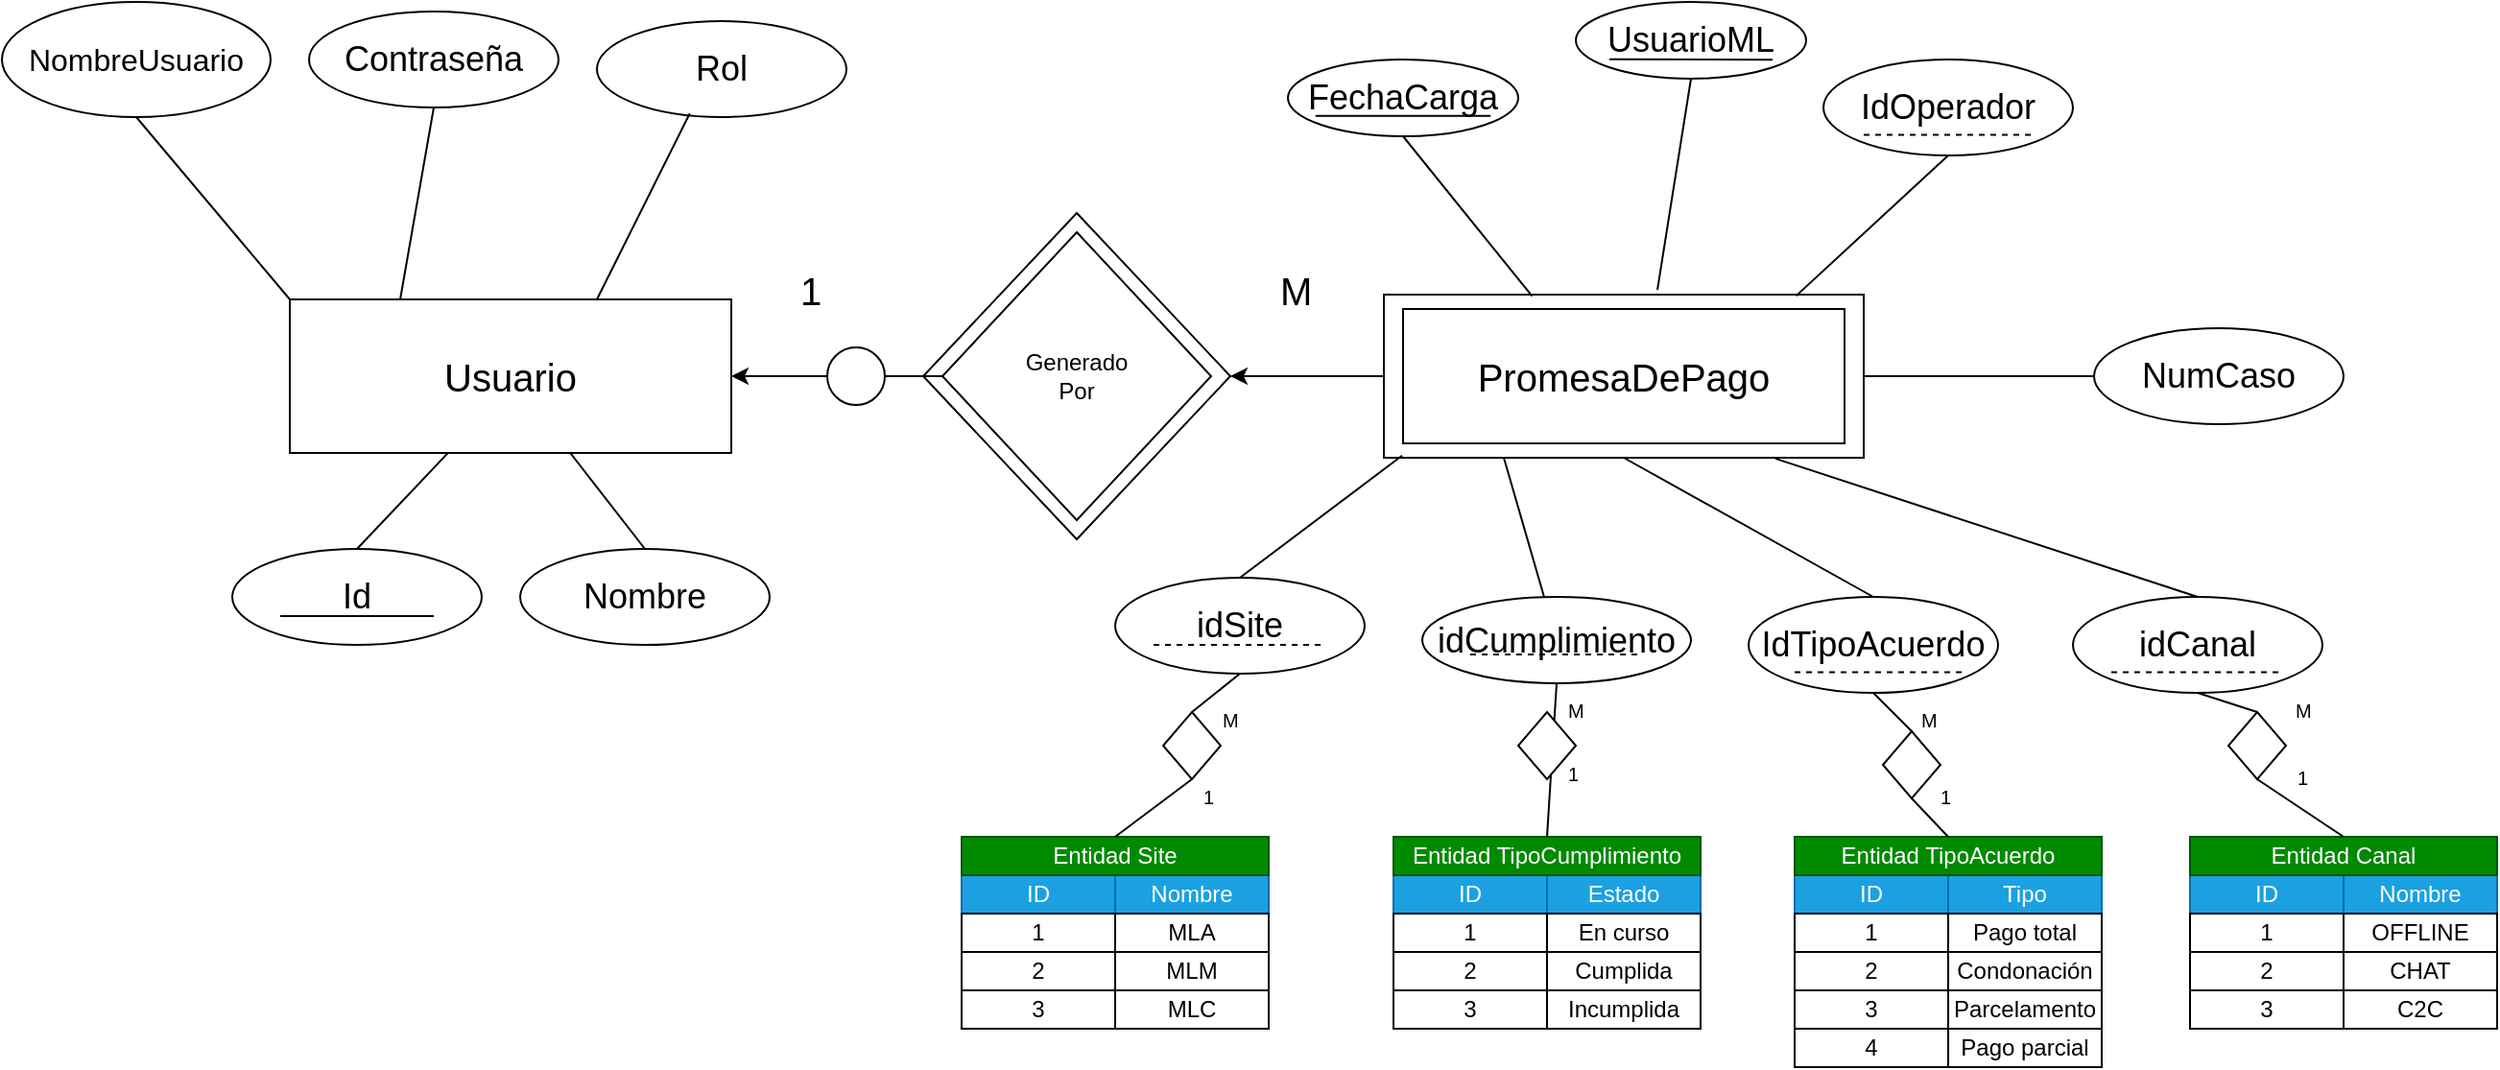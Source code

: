 <mxfile version="28.2.5">
  <diagram name="Página-1" id="k-3ibFHg4S0U-xlwegbj">
    <mxGraphModel dx="2610" dy="946" grid="1" gridSize="10" guides="1" tooltips="1" connect="1" arrows="1" fold="1" page="1" pageScale="1" pageWidth="827" pageHeight="1169" math="0" shadow="0">
      <root>
        <mxCell id="0" />
        <mxCell id="1" parent="0" />
        <mxCell id="hnTgBydZxQqfQA9b3OAg-20" value="" style="rhombus;whiteSpace=wrap;html=1;" parent="1" vertex="1">
          <mxGeometry x="-120" y="270" width="160" height="170" as="geometry" />
        </mxCell>
        <mxCell id="hnTgBydZxQqfQA9b3OAg-21" style="edgeStyle=orthogonalEdgeStyle;rounded=0;orthogonalLoop=1;jettySize=auto;html=1;entryX=1;entryY=0.5;entryDx=0;entryDy=0;" parent="1" source="hnTgBydZxQqfQA9b3OAg-17" target="hnTgBydZxQqfQA9b3OAg-20" edge="1">
          <mxGeometry relative="1" as="geometry" />
        </mxCell>
        <mxCell id="hnTgBydZxQqfQA9b3OAg-17" value="" style="rounded=0;whiteSpace=wrap;html=1;" parent="1" vertex="1">
          <mxGeometry x="120" y="312.5" width="250" height="85" as="geometry" />
        </mxCell>
        <mxCell id="hnTgBydZxQqfQA9b3OAg-2" value="&lt;font style=&quot;font-size: 20px;&quot;&gt;Usuario&lt;/font&gt;" style="rounded=0;whiteSpace=wrap;html=1;" parent="1" vertex="1">
          <mxGeometry x="-450" y="315" width="230" height="80" as="geometry" />
        </mxCell>
        <mxCell id="hnTgBydZxQqfQA9b3OAg-4" value="&lt;font style=&quot;font-size: 20px;&quot;&gt;PromesaDePago&lt;/font&gt;" style="rounded=0;whiteSpace=wrap;html=1;" parent="1" vertex="1">
          <mxGeometry x="130" y="320" width="230" height="70" as="geometry" />
        </mxCell>
        <mxCell id="hnTgBydZxQqfQA9b3OAg-7" style="edgeStyle=orthogonalEdgeStyle;rounded=0;orthogonalLoop=1;jettySize=auto;html=1;entryX=1;entryY=0.5;entryDx=0;entryDy=0;" parent="1" source="hnTgBydZxQqfQA9b3OAg-5" target="hnTgBydZxQqfQA9b3OAg-2" edge="1">
          <mxGeometry relative="1" as="geometry" />
        </mxCell>
        <mxCell id="hnTgBydZxQqfQA9b3OAg-5" value="Generado&lt;div&gt;Por&lt;/div&gt;" style="rhombus;whiteSpace=wrap;html=1;" parent="1" vertex="1">
          <mxGeometry x="-110" y="280" width="140" height="150" as="geometry" />
        </mxCell>
        <mxCell id="hnTgBydZxQqfQA9b3OAg-9" value="" style="ellipse;whiteSpace=wrap;html=1;aspect=fixed;" parent="1" vertex="1">
          <mxGeometry x="-170" y="340" width="30" height="30" as="geometry" />
        </mxCell>
        <mxCell id="hnTgBydZxQqfQA9b3OAg-14" value="1" style="text;strokeColor=none;fillColor=none;align=left;verticalAlign=middle;spacingLeft=4;spacingRight=4;overflow=hidden;points=[[0,0.5],[1,0.5]];portConstraint=eastwest;rotatable=0;whiteSpace=wrap;html=1;fontSize=20;" parent="1" vertex="1">
          <mxGeometry x="-190" y="295" width="80" height="30" as="geometry" />
        </mxCell>
        <mxCell id="hnTgBydZxQqfQA9b3OAg-15" value="M" style="text;strokeColor=none;fillColor=none;align=left;verticalAlign=middle;spacingLeft=4;spacingRight=4;overflow=hidden;points=[[0,0.5],[1,0.5]];portConstraint=eastwest;rotatable=0;whiteSpace=wrap;html=1;fontSize=20;" parent="1" vertex="1">
          <mxGeometry x="60" y="295" width="80" height="30" as="geometry" />
        </mxCell>
        <mxCell id="hnTgBydZxQqfQA9b3OAg-22" value="&lt;font style=&quot;font-size: 16px;&quot;&gt;NombreUsuario&lt;/font&gt;" style="ellipse;whiteSpace=wrap;html=1;" parent="1" vertex="1">
          <mxGeometry x="-600" y="160" width="140" height="60" as="geometry" />
        </mxCell>
        <mxCell id="hnTgBydZxQqfQA9b3OAg-24" value="" style="endArrow=none;html=1;rounded=0;entryX=0.5;entryY=1;entryDx=0;entryDy=0;exitX=0;exitY=0;exitDx=0;exitDy=0;" parent="1" source="hnTgBydZxQqfQA9b3OAg-2" target="hnTgBydZxQqfQA9b3OAg-22" edge="1">
          <mxGeometry width="50" height="50" relative="1" as="geometry">
            <mxPoint x="10" y="340" as="sourcePoint" />
            <mxPoint x="60" y="290" as="targetPoint" />
          </mxGeometry>
        </mxCell>
        <mxCell id="hnTgBydZxQqfQA9b3OAg-25" value="&lt;font style=&quot;font-size: 18px;&quot;&gt;Contraseña&lt;/font&gt;" style="ellipse;whiteSpace=wrap;html=1;" parent="1" vertex="1">
          <mxGeometry x="-440" y="165" width="130" height="50" as="geometry" />
        </mxCell>
        <mxCell id="hnTgBydZxQqfQA9b3OAg-26" value="" style="endArrow=none;html=1;rounded=0;entryX=0.5;entryY=1;entryDx=0;entryDy=0;exitX=0.25;exitY=0;exitDx=0;exitDy=0;" parent="1" source="hnTgBydZxQqfQA9b3OAg-2" target="hnTgBydZxQqfQA9b3OAg-25" edge="1">
          <mxGeometry width="50" height="50" relative="1" as="geometry">
            <mxPoint x="-390" y="310" as="sourcePoint" />
            <mxPoint x="-460" y="290" as="targetPoint" />
          </mxGeometry>
        </mxCell>
        <mxCell id="hnTgBydZxQqfQA9b3OAg-28" value="&lt;font style=&quot;font-size: 18px;&quot;&gt;Rol&lt;/font&gt;" style="ellipse;whiteSpace=wrap;html=1;" parent="1" vertex="1">
          <mxGeometry x="-290" y="170" width="130" height="50" as="geometry" />
        </mxCell>
        <mxCell id="hnTgBydZxQqfQA9b3OAg-30" value="" style="endArrow=none;html=1;rounded=0;entryX=0.372;entryY=0.963;entryDx=0;entryDy=0;exitX=0.25;exitY=0;exitDx=0;exitDy=0;entryPerimeter=0;" parent="1" target="hnTgBydZxQqfQA9b3OAg-28" edge="1">
          <mxGeometry width="50" height="50" relative="1" as="geometry">
            <mxPoint x="-290" y="315" as="sourcePoint" />
            <mxPoint x="-273" y="215" as="targetPoint" />
          </mxGeometry>
        </mxCell>
        <mxCell id="hnTgBydZxQqfQA9b3OAg-31" value="" style="endArrow=none;html=1;rounded=0;entryX=0.5;entryY=0;entryDx=0;entryDy=0;" parent="1" source="hnTgBydZxQqfQA9b3OAg-2" target="hnTgBydZxQqfQA9b3OAg-32" edge="1">
          <mxGeometry width="50" height="50" relative="1" as="geometry">
            <mxPoint x="-335" y="445" as="sourcePoint" />
            <mxPoint x="-335" y="465.711" as="targetPoint" />
          </mxGeometry>
        </mxCell>
        <mxCell id="hnTgBydZxQqfQA9b3OAg-32" value="&lt;span style=&quot;font-size: 18px;&quot;&gt;Nombre&lt;/span&gt;" style="ellipse;whiteSpace=wrap;html=1;" parent="1" vertex="1">
          <mxGeometry x="-330" y="445" width="130" height="50" as="geometry" />
        </mxCell>
        <mxCell id="hnTgBydZxQqfQA9b3OAg-34" value="&lt;span style=&quot;font-size: 18px;&quot;&gt;Id&lt;/span&gt;" style="ellipse;whiteSpace=wrap;html=1;" parent="1" vertex="1">
          <mxGeometry x="-480" y="445" width="130" height="50" as="geometry" />
        </mxCell>
        <mxCell id="hnTgBydZxQqfQA9b3OAg-35" value="" style="endArrow=none;html=1;rounded=0;entryX=0.5;entryY=0;entryDx=0;entryDy=0;exitX=0.359;exitY=0.998;exitDx=0;exitDy=0;exitPerimeter=0;" parent="1" source="hnTgBydZxQqfQA9b3OAg-2" target="hnTgBydZxQqfQA9b3OAg-34" edge="1">
          <mxGeometry width="50" height="50" relative="1" as="geometry">
            <mxPoint x="-270" y="420" as="sourcePoint" />
            <mxPoint x="-214" y="470" as="targetPoint" />
          </mxGeometry>
        </mxCell>
        <mxCell id="hnTgBydZxQqfQA9b3OAg-37" value="" style="endArrow=none;html=1;rounded=0;" parent="1" edge="1">
          <mxGeometry width="50" height="50" relative="1" as="geometry">
            <mxPoint x="-455" y="480" as="sourcePoint" />
            <mxPoint x="-375" y="480" as="targetPoint" />
          </mxGeometry>
        </mxCell>
        <mxCell id="hnTgBydZxQqfQA9b3OAg-38" value="&lt;font style=&quot;font-size: 18px;&quot;&gt;NumCaso&lt;/font&gt;" style="ellipse;whiteSpace=wrap;html=1;" parent="1" vertex="1">
          <mxGeometry x="490" y="330" width="130" height="50" as="geometry" />
        </mxCell>
        <mxCell id="hnTgBydZxQqfQA9b3OAg-39" value="&lt;span style=&quot;font-size: 18px;&quot;&gt;UsuarioML&lt;/span&gt;" style="ellipse;whiteSpace=wrap;html=1;" parent="1" vertex="1">
          <mxGeometry x="220" y="160" width="120" height="40" as="geometry" />
        </mxCell>
        <mxCell id="hnTgBydZxQqfQA9b3OAg-40" value="&lt;span style=&quot;font-size: 18px;&quot;&gt;idCanal&lt;/span&gt;" style="ellipse;whiteSpace=wrap;html=1;" parent="1" vertex="1">
          <mxGeometry x="479" y="470" width="130" height="50" as="geometry" />
        </mxCell>
        <mxCell id="hnTgBydZxQqfQA9b3OAg-41" value="&lt;span style=&quot;font-size: 18px;&quot;&gt;idSite&lt;/span&gt;" style="ellipse;whiteSpace=wrap;html=1;" parent="1" vertex="1">
          <mxGeometry x="-20" y="460" width="130" height="50" as="geometry" />
        </mxCell>
        <mxCell id="hnTgBydZxQqfQA9b3OAg-42" value="&lt;span style=&quot;font-size: 18px;&quot;&gt;FechaCarga&lt;/span&gt;" style="ellipse;whiteSpace=wrap;html=1;" parent="1" vertex="1">
          <mxGeometry x="70" y="190" width="120" height="40" as="geometry" />
        </mxCell>
        <mxCell id="hnTgBydZxQqfQA9b3OAg-43" value="&lt;span style=&quot;font-size: 18px;&quot;&gt;IdTipoAcuerdo&lt;/span&gt;" style="ellipse;whiteSpace=wrap;html=1;" parent="1" vertex="1">
          <mxGeometry x="310" y="470" width="130" height="50" as="geometry" />
        </mxCell>
        <mxCell id="hnTgBydZxQqfQA9b3OAg-44" value="&lt;span style=&quot;font-size: 18px;&quot;&gt;IdOperador&lt;/span&gt;" style="ellipse;whiteSpace=wrap;html=1;" parent="1" vertex="1">
          <mxGeometry x="349" y="190" width="130" height="50" as="geometry" />
        </mxCell>
        <mxCell id="hnTgBydZxQqfQA9b3OAg-46" value="" style="endArrow=none;html=1;rounded=0;entryX=0;entryY=0.5;entryDx=0;entryDy=0;exitX=1;exitY=0.5;exitDx=0;exitDy=0;" parent="1" source="hnTgBydZxQqfQA9b3OAg-17" target="hnTgBydZxQqfQA9b3OAg-38" edge="1">
          <mxGeometry width="50" height="50" relative="1" as="geometry">
            <mxPoint x="-50" y="347" as="sourcePoint" />
            <mxPoint x="-2" y="250" as="targetPoint" />
          </mxGeometry>
        </mxCell>
        <mxCell id="hnTgBydZxQqfQA9b3OAg-47" value="" style="endArrow=none;html=1;rounded=0;entryX=0.5;entryY=1;entryDx=0;entryDy=0;exitX=0.309;exitY=0.01;exitDx=0;exitDy=0;exitPerimeter=0;" parent="1" source="hnTgBydZxQqfQA9b3OAg-17" target="hnTgBydZxQqfQA9b3OAg-42" edge="1">
          <mxGeometry width="50" height="50" relative="1" as="geometry">
            <mxPoint x="243" y="403" as="sourcePoint" />
            <mxPoint x="140" y="280" as="targetPoint" />
          </mxGeometry>
        </mxCell>
        <mxCell id="hnTgBydZxQqfQA9b3OAg-48" value="" style="endArrow=none;html=1;rounded=0;entryX=0.5;entryY=1;entryDx=0;entryDy=0;exitX=0.57;exitY=-0.029;exitDx=0;exitDy=0;exitPerimeter=0;" parent="1" source="hnTgBydZxQqfQA9b3OAg-17" target="hnTgBydZxQqfQA9b3OAg-39" edge="1">
          <mxGeometry width="50" height="50" relative="1" as="geometry">
            <mxPoint x="473" y="413" as="sourcePoint" />
            <mxPoint x="370" y="290" as="targetPoint" />
          </mxGeometry>
        </mxCell>
        <mxCell id="hnTgBydZxQqfQA9b3OAg-49" value="" style="endArrow=none;html=1;rounded=0;exitX=0.038;exitY=0.987;exitDx=0;exitDy=0;exitPerimeter=0;entryX=0.5;entryY=0;entryDx=0;entryDy=0;" parent="1" source="hnTgBydZxQqfQA9b3OAg-17" edge="1" target="hnTgBydZxQqfQA9b3OAg-41">
          <mxGeometry width="50" height="50" relative="1" as="geometry">
            <mxPoint x="310" y="310" as="sourcePoint" />
            <mxPoint x="340" y="270" as="targetPoint" />
          </mxGeometry>
        </mxCell>
        <mxCell id="hnTgBydZxQqfQA9b3OAg-50" value="" style="endArrow=none;html=1;rounded=0;entryX=0.5;entryY=0;entryDx=0;entryDy=0;exitX=0.816;exitY=1.005;exitDx=0;exitDy=0;exitPerimeter=0;" parent="1" source="hnTgBydZxQqfQA9b3OAg-17" target="hnTgBydZxQqfQA9b3OAg-40" edge="1">
          <mxGeometry width="50" height="50" relative="1" as="geometry">
            <mxPoint x="523" y="371.5" as="sourcePoint" />
            <mxPoint x="420" y="248.5" as="targetPoint" />
          </mxGeometry>
        </mxCell>
        <mxCell id="hnTgBydZxQqfQA9b3OAg-51" value="" style="endArrow=none;html=1;rounded=0;entryX=0.5;entryY=1;entryDx=0;entryDy=0;exitX=0.859;exitY=0.008;exitDx=0;exitDy=0;exitPerimeter=0;" parent="1" source="hnTgBydZxQqfQA9b3OAg-17" target="hnTgBydZxQqfQA9b3OAg-44" edge="1">
          <mxGeometry width="50" height="50" relative="1" as="geometry">
            <mxPoint x="390" y="210" as="sourcePoint" />
            <mxPoint x="440" y="280" as="targetPoint" />
          </mxGeometry>
        </mxCell>
        <mxCell id="hnTgBydZxQqfQA9b3OAg-52" value="" style="endArrow=none;html=1;rounded=0;entryX=0.5;entryY=0;entryDx=0;entryDy=0;exitX=0.5;exitY=1;exitDx=0;exitDy=0;" parent="1" source="hnTgBydZxQqfQA9b3OAg-17" target="hnTgBydZxQqfQA9b3OAg-43" edge="1">
          <mxGeometry width="50" height="50" relative="1" as="geometry">
            <mxPoint x="583" y="463" as="sourcePoint" />
            <mxPoint x="480" y="340" as="targetPoint" />
          </mxGeometry>
        </mxCell>
        <mxCell id="hnTgBydZxQqfQA9b3OAg-53" value="&lt;span style=&quot;font-size: 18px;&quot;&gt;idCumplimiento&lt;/span&gt;" style="ellipse;whiteSpace=wrap;html=1;" parent="1" vertex="1">
          <mxGeometry x="140" y="470" width="140" height="45" as="geometry" />
        </mxCell>
        <mxCell id="hnTgBydZxQqfQA9b3OAg-54" value="" style="endArrow=none;html=1;rounded=0;exitX=0.25;exitY=1;exitDx=0;exitDy=0;" parent="1" source="hnTgBydZxQqfQA9b3OAg-17" target="hnTgBydZxQqfQA9b3OAg-53" edge="1">
          <mxGeometry width="50" height="50" relative="1" as="geometry">
            <mxPoint x="470" y="357" as="sourcePoint" />
            <mxPoint x="603" y="330" as="targetPoint" />
          </mxGeometry>
        </mxCell>
        <mxCell id="hnTgBydZxQqfQA9b3OAg-62" value="" style="endArrow=none;dashed=1;html=1;rounded=0;" parent="1" edge="1">
          <mxGeometry width="50" height="50" relative="1" as="geometry">
            <mxPoint x="370" y="229.31" as="sourcePoint" />
            <mxPoint x="460" y="229.31" as="targetPoint" />
          </mxGeometry>
        </mxCell>
        <mxCell id="_2L2bTcMNIPNhjj-86vt-1" value="" style="endArrow=none;html=1;rounded=0;" edge="1" parent="1">
          <mxGeometry width="50" height="50" relative="1" as="geometry">
            <mxPoint x="237.5" y="189.83" as="sourcePoint" />
            <mxPoint x="322.5" y="190.17" as="targetPoint" />
          </mxGeometry>
        </mxCell>
        <mxCell id="_2L2bTcMNIPNhjj-86vt-2" value="" style="endArrow=none;html=1;rounded=0;" edge="1" parent="1">
          <mxGeometry width="50" height="50" relative="1" as="geometry">
            <mxPoint x="84.38" y="219.33" as="sourcePoint" />
            <mxPoint x="175.63" y="219.33" as="targetPoint" />
          </mxGeometry>
        </mxCell>
        <mxCell id="_2L2bTcMNIPNhjj-86vt-38" value="ID" style="rounded=0;whiteSpace=wrap;html=1;fillColor=#1ba1e2;fontColor=#ffffff;strokeColor=#006EAF;" vertex="1" parent="1">
          <mxGeometry x="125" y="615" width="80" height="20" as="geometry" />
        </mxCell>
        <mxCell id="_2L2bTcMNIPNhjj-86vt-39" value="Estado" style="rounded=0;whiteSpace=wrap;html=1;fillColor=#1ba1e2;fontColor=#ffffff;strokeColor=#006EAF;" vertex="1" parent="1">
          <mxGeometry x="205" y="615" width="80" height="20" as="geometry" />
        </mxCell>
        <mxCell id="_2L2bTcMNIPNhjj-86vt-40" value="En curso" style="rounded=0;whiteSpace=wrap;html=1;" vertex="1" parent="1">
          <mxGeometry x="205" y="635" width="80" height="20" as="geometry" />
        </mxCell>
        <mxCell id="_2L2bTcMNIPNhjj-86vt-41" value="1" style="rounded=0;whiteSpace=wrap;html=1;" vertex="1" parent="1">
          <mxGeometry x="125" y="635" width="80" height="20" as="geometry" />
        </mxCell>
        <mxCell id="_2L2bTcMNIPNhjj-86vt-42" value="2" style="rounded=0;whiteSpace=wrap;html=1;" vertex="1" parent="1">
          <mxGeometry x="125" y="655" width="80" height="20" as="geometry" />
        </mxCell>
        <mxCell id="_2L2bTcMNIPNhjj-86vt-43" value="Cumplida" style="rounded=0;whiteSpace=wrap;html=1;" vertex="1" parent="1">
          <mxGeometry x="205" y="655" width="80" height="20" as="geometry" />
        </mxCell>
        <mxCell id="_2L2bTcMNIPNhjj-86vt-44" value="Incumplida" style="rounded=0;whiteSpace=wrap;html=1;" vertex="1" parent="1">
          <mxGeometry x="205" y="675" width="80" height="20" as="geometry" />
        </mxCell>
        <mxCell id="_2L2bTcMNIPNhjj-86vt-45" value="3" style="rounded=0;whiteSpace=wrap;html=1;" vertex="1" parent="1">
          <mxGeometry x="125" y="675" width="80" height="20" as="geometry" />
        </mxCell>
        <mxCell id="_2L2bTcMNIPNhjj-86vt-46" value="ID" style="rounded=0;whiteSpace=wrap;html=1;fillColor=#1ba1e2;fontColor=#ffffff;strokeColor=#006EAF;" vertex="1" parent="1">
          <mxGeometry x="-100" y="615" width="80" height="20" as="geometry" />
        </mxCell>
        <mxCell id="_2L2bTcMNIPNhjj-86vt-47" value="Nombre" style="rounded=0;whiteSpace=wrap;html=1;fillColor=#1ba1e2;fontColor=#ffffff;strokeColor=#006EAF;" vertex="1" parent="1">
          <mxGeometry x="-20" y="615" width="80" height="20" as="geometry" />
        </mxCell>
        <mxCell id="_2L2bTcMNIPNhjj-86vt-48" value="MLA" style="rounded=0;whiteSpace=wrap;html=1;" vertex="1" parent="1">
          <mxGeometry x="-20" y="635" width="80" height="20" as="geometry" />
        </mxCell>
        <mxCell id="_2L2bTcMNIPNhjj-86vt-49" value="1" style="rounded=0;whiteSpace=wrap;html=1;" vertex="1" parent="1">
          <mxGeometry x="-100" y="635" width="80" height="20" as="geometry" />
        </mxCell>
        <mxCell id="_2L2bTcMNIPNhjj-86vt-50" value="2" style="rounded=0;whiteSpace=wrap;html=1;" vertex="1" parent="1">
          <mxGeometry x="-100" y="655" width="80" height="20" as="geometry" />
        </mxCell>
        <mxCell id="_2L2bTcMNIPNhjj-86vt-51" value="MLM" style="rounded=0;whiteSpace=wrap;html=1;" vertex="1" parent="1">
          <mxGeometry x="-20" y="655" width="80" height="20" as="geometry" />
        </mxCell>
        <mxCell id="_2L2bTcMNIPNhjj-86vt-52" value="MLC" style="rounded=0;whiteSpace=wrap;html=1;" vertex="1" parent="1">
          <mxGeometry x="-20" y="675" width="80" height="20" as="geometry" />
        </mxCell>
        <mxCell id="_2L2bTcMNIPNhjj-86vt-53" value="3" style="rounded=0;whiteSpace=wrap;html=1;" vertex="1" parent="1">
          <mxGeometry x="-100" y="675" width="80" height="20" as="geometry" />
        </mxCell>
        <mxCell id="_2L2bTcMNIPNhjj-86vt-54" value="ID" style="rounded=0;whiteSpace=wrap;html=1;fillColor=#1ba1e2;fontColor=#ffffff;strokeColor=#006EAF;" vertex="1" parent="1">
          <mxGeometry x="540" y="615" width="80" height="20" as="geometry" />
        </mxCell>
        <mxCell id="_2L2bTcMNIPNhjj-86vt-55" value="Nombre" style="rounded=0;whiteSpace=wrap;html=1;fillColor=#1ba1e2;fontColor=#ffffff;strokeColor=#006EAF;" vertex="1" parent="1">
          <mxGeometry x="620" y="615" width="80" height="20" as="geometry" />
        </mxCell>
        <mxCell id="_2L2bTcMNIPNhjj-86vt-56" value="OFFLINE" style="rounded=0;whiteSpace=wrap;html=1;" vertex="1" parent="1">
          <mxGeometry x="620" y="635" width="80" height="20" as="geometry" />
        </mxCell>
        <mxCell id="_2L2bTcMNIPNhjj-86vt-57" value="1" style="rounded=0;whiteSpace=wrap;html=1;" vertex="1" parent="1">
          <mxGeometry x="540" y="635" width="80" height="20" as="geometry" />
        </mxCell>
        <mxCell id="_2L2bTcMNIPNhjj-86vt-58" value="2" style="rounded=0;whiteSpace=wrap;html=1;" vertex="1" parent="1">
          <mxGeometry x="540" y="655" width="80" height="20" as="geometry" />
        </mxCell>
        <mxCell id="_2L2bTcMNIPNhjj-86vt-59" value="CHAT" style="rounded=0;whiteSpace=wrap;html=1;" vertex="1" parent="1">
          <mxGeometry x="620" y="655" width="80" height="20" as="geometry" />
        </mxCell>
        <mxCell id="_2L2bTcMNIPNhjj-86vt-60" value="C2C" style="rounded=0;whiteSpace=wrap;html=1;" vertex="1" parent="1">
          <mxGeometry x="620" y="675" width="80" height="20" as="geometry" />
        </mxCell>
        <mxCell id="_2L2bTcMNIPNhjj-86vt-61" value="3" style="rounded=0;whiteSpace=wrap;html=1;" vertex="1" parent="1">
          <mxGeometry x="540" y="675" width="80" height="20" as="geometry" />
        </mxCell>
        <mxCell id="_2L2bTcMNIPNhjj-86vt-62" value="ID" style="rounded=0;whiteSpace=wrap;html=1;fillColor=#1ba1e2;fontColor=#ffffff;strokeColor=#006EAF;" vertex="1" parent="1">
          <mxGeometry x="334" y="615" width="80" height="20" as="geometry" />
        </mxCell>
        <mxCell id="_2L2bTcMNIPNhjj-86vt-63" value="Tipo" style="rounded=0;whiteSpace=wrap;html=1;fillColor=#1ba1e2;fontColor=#ffffff;strokeColor=#006EAF;" vertex="1" parent="1">
          <mxGeometry x="414" y="615" width="80" height="20" as="geometry" />
        </mxCell>
        <mxCell id="_2L2bTcMNIPNhjj-86vt-64" value="Pago total" style="rounded=0;whiteSpace=wrap;html=1;" vertex="1" parent="1">
          <mxGeometry x="414" y="635" width="80" height="20" as="geometry" />
        </mxCell>
        <mxCell id="_2L2bTcMNIPNhjj-86vt-65" value="1" style="rounded=0;whiteSpace=wrap;html=1;" vertex="1" parent="1">
          <mxGeometry x="334" y="635" width="80" height="20" as="geometry" />
        </mxCell>
        <mxCell id="_2L2bTcMNIPNhjj-86vt-66" value="2" style="rounded=0;whiteSpace=wrap;html=1;" vertex="1" parent="1">
          <mxGeometry x="334" y="655" width="80" height="20" as="geometry" />
        </mxCell>
        <mxCell id="_2L2bTcMNIPNhjj-86vt-67" value="Condonación" style="rounded=0;whiteSpace=wrap;html=1;" vertex="1" parent="1">
          <mxGeometry x="414" y="655" width="80" height="20" as="geometry" />
        </mxCell>
        <mxCell id="_2L2bTcMNIPNhjj-86vt-68" value="Parcelamento" style="rounded=0;whiteSpace=wrap;html=1;" vertex="1" parent="1">
          <mxGeometry x="414" y="675" width="80" height="20" as="geometry" />
        </mxCell>
        <mxCell id="_2L2bTcMNIPNhjj-86vt-69" value="3" style="rounded=0;whiteSpace=wrap;html=1;" vertex="1" parent="1">
          <mxGeometry x="334" y="675" width="80" height="20" as="geometry" />
        </mxCell>
        <mxCell id="_2L2bTcMNIPNhjj-86vt-70" value="Entidad TipoAcuerdo" style="rounded=0;whiteSpace=wrap;html=1;fillColor=#008a00;fontColor=#ffffff;strokeColor=#005700;" vertex="1" parent="1">
          <mxGeometry x="334" y="595" width="160" height="20" as="geometry" />
        </mxCell>
        <mxCell id="_2L2bTcMNIPNhjj-86vt-71" value="Entidad Canal" style="rounded=0;whiteSpace=wrap;html=1;fillColor=#008a00;fontColor=#ffffff;strokeColor=#005700;" vertex="1" parent="1">
          <mxGeometry x="540" y="595" width="160" height="20" as="geometry" />
        </mxCell>
        <mxCell id="_2L2bTcMNIPNhjj-86vt-73" value="4" style="rounded=0;whiteSpace=wrap;html=1;" vertex="1" parent="1">
          <mxGeometry x="334" y="695" width="80" height="20" as="geometry" />
        </mxCell>
        <mxCell id="_2L2bTcMNIPNhjj-86vt-74" value="Pago parcial" style="rounded=0;whiteSpace=wrap;html=1;" vertex="1" parent="1">
          <mxGeometry x="414" y="695" width="80" height="20" as="geometry" />
        </mxCell>
        <mxCell id="_2L2bTcMNIPNhjj-86vt-75" value="Entidad TipoCumplimiento" style="rounded=0;whiteSpace=wrap;html=1;fillColor=#008a00;fontColor=#ffffff;strokeColor=#005700;" vertex="1" parent="1">
          <mxGeometry x="125" y="595" width="160" height="20" as="geometry" />
        </mxCell>
        <mxCell id="_2L2bTcMNIPNhjj-86vt-76" value="Entidad Site" style="rounded=0;whiteSpace=wrap;html=1;fillColor=#008a00;fontColor=#ffffff;strokeColor=#005700;" vertex="1" parent="1">
          <mxGeometry x="-100" y="595" width="160" height="20" as="geometry" />
        </mxCell>
        <mxCell id="_2L2bTcMNIPNhjj-86vt-77" value="" style="endArrow=none;html=1;rounded=0;exitX=0.5;exitY=0;exitDx=0;exitDy=0;entryX=0.5;entryY=1;entryDx=0;entryDy=0;" edge="1" parent="1" source="_2L2bTcMNIPNhjj-86vt-86" target="hnTgBydZxQqfQA9b3OAg-41">
          <mxGeometry width="50" height="50" relative="1" as="geometry">
            <mxPoint x="-10" y="560" as="sourcePoint" />
            <mxPoint x="50" y="550" as="targetPoint" />
          </mxGeometry>
        </mxCell>
        <mxCell id="_2L2bTcMNIPNhjj-86vt-78" value="" style="endArrow=none;html=1;rounded=0;entryX=0.5;entryY=1;entryDx=0;entryDy=0;exitX=0.5;exitY=0;exitDx=0;exitDy=0;" edge="1" parent="1" source="_2L2bTcMNIPNhjj-86vt-75" target="hnTgBydZxQqfQA9b3OAg-53">
          <mxGeometry width="50" height="50" relative="1" as="geometry">
            <mxPoint x="110" y="615" as="sourcePoint" />
            <mxPoint x="175" y="530" as="targetPoint" />
          </mxGeometry>
        </mxCell>
        <mxCell id="_2L2bTcMNIPNhjj-86vt-79" value="" style="endArrow=none;html=1;rounded=0;entryX=0.5;entryY=1;entryDx=0;entryDy=0;exitX=0.5;exitY=0;exitDx=0;exitDy=0;" edge="1" parent="1" source="_2L2bTcMNIPNhjj-86vt-81" target="hnTgBydZxQqfQA9b3OAg-43">
          <mxGeometry width="50" height="50" relative="1" as="geometry">
            <mxPoint x="260" y="635" as="sourcePoint" />
            <mxPoint x="325" y="550" as="targetPoint" />
          </mxGeometry>
        </mxCell>
        <mxCell id="_2L2bTcMNIPNhjj-86vt-80" value="" style="endArrow=none;html=1;rounded=0;entryX=0.5;entryY=1;entryDx=0;entryDy=0;exitX=0.5;exitY=0;exitDx=0;exitDy=0;" edge="1" parent="1" source="_2L2bTcMNIPNhjj-86vt-83" target="hnTgBydZxQqfQA9b3OAg-40">
          <mxGeometry width="50" height="50" relative="1" as="geometry">
            <mxPoint x="480" y="695" as="sourcePoint" />
            <mxPoint x="545" y="610" as="targetPoint" />
          </mxGeometry>
        </mxCell>
        <mxCell id="_2L2bTcMNIPNhjj-86vt-82" value="" style="endArrow=none;html=1;rounded=0;entryX=0.5;entryY=1;entryDx=0;entryDy=0;exitX=0.5;exitY=0;exitDx=0;exitDy=0;" edge="1" parent="1" source="_2L2bTcMNIPNhjj-86vt-70" target="_2L2bTcMNIPNhjj-86vt-81">
          <mxGeometry width="50" height="50" relative="1" as="geometry">
            <mxPoint x="414" y="595" as="sourcePoint" />
            <mxPoint x="375" y="520" as="targetPoint" />
          </mxGeometry>
        </mxCell>
        <mxCell id="_2L2bTcMNIPNhjj-86vt-81" value="" style="rhombus;whiteSpace=wrap;html=1;" vertex="1" parent="1">
          <mxGeometry x="380" y="540" width="30" height="35" as="geometry" />
        </mxCell>
        <mxCell id="_2L2bTcMNIPNhjj-86vt-84" value="" style="endArrow=none;html=1;rounded=0;entryX=0.5;entryY=1;entryDx=0;entryDy=0;exitX=0.5;exitY=0;exitDx=0;exitDy=0;" edge="1" parent="1" source="_2L2bTcMNIPNhjj-86vt-71" target="_2L2bTcMNIPNhjj-86vt-83">
          <mxGeometry width="50" height="50" relative="1" as="geometry">
            <mxPoint x="620" y="595" as="sourcePoint" />
            <mxPoint x="544" y="520" as="targetPoint" />
          </mxGeometry>
        </mxCell>
        <mxCell id="_2L2bTcMNIPNhjj-86vt-83" value="" style="rhombus;whiteSpace=wrap;html=1;" vertex="1" parent="1">
          <mxGeometry x="560" y="530" width="30" height="35" as="geometry" />
        </mxCell>
        <mxCell id="_2L2bTcMNIPNhjj-86vt-85" value="" style="rhombus;whiteSpace=wrap;html=1;" vertex="1" parent="1">
          <mxGeometry x="190" y="530" width="30" height="35" as="geometry" />
        </mxCell>
        <mxCell id="_2L2bTcMNIPNhjj-86vt-87" value="" style="endArrow=none;html=1;rounded=0;entryX=0.5;entryY=1;entryDx=0;entryDy=0;exitX=0.5;exitY=0;exitDx=0;exitDy=0;" edge="1" parent="1" source="_2L2bTcMNIPNhjj-86vt-76" target="_2L2bTcMNIPNhjj-86vt-86">
          <mxGeometry width="50" height="50" relative="1" as="geometry">
            <mxPoint x="-20" y="595" as="sourcePoint" />
            <mxPoint x="45" y="510" as="targetPoint" />
          </mxGeometry>
        </mxCell>
        <mxCell id="_2L2bTcMNIPNhjj-86vt-86" value="" style="rhombus;whiteSpace=wrap;html=1;" vertex="1" parent="1">
          <mxGeometry x="5" y="530" width="30" height="35" as="geometry" />
        </mxCell>
        <mxCell id="_2L2bTcMNIPNhjj-86vt-88" value="&lt;span style=&quot;font-size: 10px;&quot;&gt;M&lt;/span&gt;" style="text;strokeColor=none;fillColor=none;align=left;verticalAlign=middle;spacingLeft=4;spacingRight=4;overflow=hidden;points=[[0,0.5],[1,0.5]];portConstraint=eastwest;rotatable=0;whiteSpace=wrap;html=1;fontSize=20;" vertex="1" parent="1">
          <mxGeometry x="30" y="515" width="20" height="30" as="geometry" />
        </mxCell>
        <mxCell id="_2L2bTcMNIPNhjj-86vt-89" value="&lt;font style=&quot;font-size: 10px;&quot;&gt;1&lt;/font&gt;" style="text;strokeColor=none;fillColor=none;align=left;verticalAlign=middle;spacingLeft=4;spacingRight=4;overflow=hidden;points=[[0,0.5],[1,0.5]];portConstraint=eastwest;rotatable=0;whiteSpace=wrap;html=1;fontSize=20;" vertex="1" parent="1">
          <mxGeometry x="20" y="555" width="20" height="30" as="geometry" />
        </mxCell>
        <mxCell id="_2L2bTcMNIPNhjj-86vt-90" value="&lt;font style=&quot;font-size: 10px;&quot;&gt;M&lt;/font&gt;" style="text;strokeColor=none;fillColor=none;align=left;verticalAlign=middle;spacingLeft=4;spacingRight=4;overflow=hidden;points=[[0,0.5],[1,0.5]];portConstraint=eastwest;rotatable=0;whiteSpace=wrap;html=1;fontSize=20;" vertex="1" parent="1">
          <mxGeometry x="210" y="510" width="20" height="30" as="geometry" />
        </mxCell>
        <mxCell id="_2L2bTcMNIPNhjj-86vt-91" value="&lt;font style=&quot;font-size: 10px;&quot;&gt;1&lt;/font&gt;" style="text;strokeColor=none;fillColor=none;align=left;verticalAlign=middle;spacingLeft=4;spacingRight=4;overflow=hidden;points=[[0,0.5],[1,0.5]];portConstraint=eastwest;rotatable=0;whiteSpace=wrap;html=1;fontSize=20;" vertex="1" parent="1">
          <mxGeometry x="210" y="542.5" width="20" height="30" as="geometry" />
        </mxCell>
        <mxCell id="_2L2bTcMNIPNhjj-86vt-92" value="&lt;font style=&quot;font-size: 10px;&quot;&gt;M&lt;/font&gt;" style="text;strokeColor=none;fillColor=none;align=left;verticalAlign=middle;spacingLeft=4;spacingRight=4;overflow=hidden;points=[[0,0.5],[1,0.5]];portConstraint=eastwest;rotatable=0;whiteSpace=wrap;html=1;fontSize=20;" vertex="1" parent="1">
          <mxGeometry x="394" y="515" width="20" height="30" as="geometry" />
        </mxCell>
        <mxCell id="_2L2bTcMNIPNhjj-86vt-93" value="&lt;font style=&quot;font-size: 10px;&quot;&gt;1&lt;/font&gt;" style="text;strokeColor=none;fillColor=none;align=left;verticalAlign=middle;spacingLeft=4;spacingRight=4;overflow=hidden;points=[[0,0.5],[1,0.5]];portConstraint=eastwest;rotatable=0;whiteSpace=wrap;html=1;fontSize=20;" vertex="1" parent="1">
          <mxGeometry x="404" y="555" width="20" height="30" as="geometry" />
        </mxCell>
        <mxCell id="_2L2bTcMNIPNhjj-86vt-94" value="&lt;font style=&quot;font-size: 10px;&quot;&gt;1&lt;/font&gt;" style="text;strokeColor=none;fillColor=none;align=left;verticalAlign=middle;spacingLeft=4;spacingRight=4;overflow=hidden;points=[[0,0.5],[1,0.5]];portConstraint=eastwest;rotatable=0;whiteSpace=wrap;html=1;fontSize=20;" vertex="1" parent="1">
          <mxGeometry x="590" y="545" width="20" height="30" as="geometry" />
        </mxCell>
        <mxCell id="_2L2bTcMNIPNhjj-86vt-95" value="&lt;font style=&quot;font-size: 10px;&quot;&gt;M&lt;/font&gt;" style="text;strokeColor=none;fillColor=none;align=left;verticalAlign=middle;spacingLeft=4;spacingRight=4;overflow=hidden;points=[[0,0.5],[1,0.5]];portConstraint=eastwest;rotatable=0;whiteSpace=wrap;html=1;fontSize=20;" vertex="1" parent="1">
          <mxGeometry x="589" y="510" width="20" height="30" as="geometry" />
        </mxCell>
        <mxCell id="_2L2bTcMNIPNhjj-86vt-96" value="" style="endArrow=none;dashed=1;html=1;rounded=0;" edge="1" parent="1">
          <mxGeometry width="50" height="50" relative="1" as="geometry">
            <mxPoint y="495" as="sourcePoint" />
            <mxPoint x="90" y="495" as="targetPoint" />
          </mxGeometry>
        </mxCell>
        <mxCell id="_2L2bTcMNIPNhjj-86vt-97" value="" style="endArrow=none;dashed=1;html=1;rounded=0;" edge="1" parent="1">
          <mxGeometry width="50" height="50" relative="1" as="geometry">
            <mxPoint x="499" y="509.31" as="sourcePoint" />
            <mxPoint x="589" y="509.31" as="targetPoint" />
          </mxGeometry>
        </mxCell>
        <mxCell id="_2L2bTcMNIPNhjj-86vt-98" value="" style="endArrow=none;dashed=1;html=1;rounded=0;" edge="1" parent="1">
          <mxGeometry width="50" height="50" relative="1" as="geometry">
            <mxPoint x="334" y="509.31" as="sourcePoint" />
            <mxPoint x="424" y="509.31" as="targetPoint" />
          </mxGeometry>
        </mxCell>
        <mxCell id="_2L2bTcMNIPNhjj-86vt-99" value="" style="endArrow=none;dashed=1;html=1;rounded=0;" edge="1" parent="1">
          <mxGeometry width="50" height="50" relative="1" as="geometry">
            <mxPoint x="165" y="500.0" as="sourcePoint" />
            <mxPoint x="255" y="500.0" as="targetPoint" />
          </mxGeometry>
        </mxCell>
      </root>
    </mxGraphModel>
  </diagram>
</mxfile>
